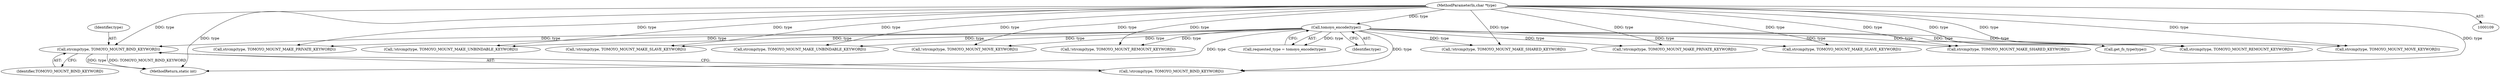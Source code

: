 digraph "0_linux_4e78c724d47e2342aa8fde61f6b8536f662f795f@pointer" {
"1000214" [label="(Call,strcmp(type, TOMOYO_MOUNT_BIND_KEYWORD))"];
"1000113" [label="(MethodParameterIn,char *type)"];
"1000147" [label="(Call,tomoyo_encode(type))"];
"1000217" [label="(Call,!strcmp(type, TOMOYO_MOUNT_MOVE_KEYWORD))"];
"1000197" [label="(Call,strcmp(type, TOMOYO_MOUNT_MAKE_PRIVATE_KEYWORD))"];
"1000191" [label="(Call,!strcmp(type, TOMOYO_MOUNT_MAKE_UNBINDABLE_KEYWORD))"];
"1000215" [label="(Identifier,type)"];
"1000392" [label="(MethodReturn,static int)"];
"1000201" [label="(Call,!strcmp(type, TOMOYO_MOUNT_MAKE_SLAVE_KEYWORD))"];
"1000213" [label="(Call,!strcmp(type, TOMOYO_MOUNT_BIND_KEYWORD))"];
"1000214" [label="(Call,strcmp(type, TOMOYO_MOUNT_BIND_KEYWORD))"];
"1000148" [label="(Identifier,type)"];
"1000216" [label="(Identifier,TOMOYO_MOUNT_BIND_KEYWORD)"];
"1000192" [label="(Call,strcmp(type, TOMOYO_MOUNT_MAKE_UNBINDABLE_KEYWORD))"];
"1000205" [label="(Call,!strcmp(type, TOMOYO_MOUNT_MAKE_SHARED_KEYWORD))"];
"1000196" [label="(Call,!strcmp(type, TOMOYO_MOUNT_MAKE_PRIVATE_KEYWORD))"];
"1000206" [label="(Call,strcmp(type, TOMOYO_MOUNT_MAKE_SHARED_KEYWORD))"];
"1000230" [label="(Call,get_fs_type(type))"];
"1000184" [label="(Call,strcmp(type, TOMOYO_MOUNT_REMOUNT_KEYWORD))"];
"1000113" [label="(MethodParameterIn,char *type)"];
"1000147" [label="(Call,tomoyo_encode(type))"];
"1000218" [label="(Call,strcmp(type, TOMOYO_MOUNT_MOVE_KEYWORD))"];
"1000145" [label="(Call,requested_type = tomoyo_encode(type))"];
"1000183" [label="(Call,!strcmp(type, TOMOYO_MOUNT_REMOUNT_KEYWORD))"];
"1000202" [label="(Call,strcmp(type, TOMOYO_MOUNT_MAKE_SLAVE_KEYWORD))"];
"1000214" -> "1000213"  [label="AST: "];
"1000214" -> "1000216"  [label="CFG: "];
"1000215" -> "1000214"  [label="AST: "];
"1000216" -> "1000214"  [label="AST: "];
"1000213" -> "1000214"  [label="CFG: "];
"1000214" -> "1000392"  [label="DDG: TOMOYO_MOUNT_BIND_KEYWORD"];
"1000214" -> "1000392"  [label="DDG: type"];
"1000113" -> "1000214"  [label="DDG: type"];
"1000147" -> "1000214"  [label="DDG: type"];
"1000113" -> "1000109"  [label="AST: "];
"1000113" -> "1000392"  [label="DDG: type"];
"1000113" -> "1000147"  [label="DDG: type"];
"1000113" -> "1000183"  [label="DDG: type"];
"1000113" -> "1000184"  [label="DDG: type"];
"1000113" -> "1000191"  [label="DDG: type"];
"1000113" -> "1000192"  [label="DDG: type"];
"1000113" -> "1000196"  [label="DDG: type"];
"1000113" -> "1000197"  [label="DDG: type"];
"1000113" -> "1000201"  [label="DDG: type"];
"1000113" -> "1000202"  [label="DDG: type"];
"1000113" -> "1000205"  [label="DDG: type"];
"1000113" -> "1000206"  [label="DDG: type"];
"1000113" -> "1000213"  [label="DDG: type"];
"1000113" -> "1000217"  [label="DDG: type"];
"1000113" -> "1000218"  [label="DDG: type"];
"1000113" -> "1000230"  [label="DDG: type"];
"1000147" -> "1000145"  [label="AST: "];
"1000147" -> "1000148"  [label="CFG: "];
"1000148" -> "1000147"  [label="AST: "];
"1000145" -> "1000147"  [label="CFG: "];
"1000147" -> "1000392"  [label="DDG: type"];
"1000147" -> "1000145"  [label="DDG: type"];
"1000147" -> "1000183"  [label="DDG: type"];
"1000147" -> "1000184"  [label="DDG: type"];
"1000147" -> "1000191"  [label="DDG: type"];
"1000147" -> "1000192"  [label="DDG: type"];
"1000147" -> "1000196"  [label="DDG: type"];
"1000147" -> "1000197"  [label="DDG: type"];
"1000147" -> "1000201"  [label="DDG: type"];
"1000147" -> "1000202"  [label="DDG: type"];
"1000147" -> "1000205"  [label="DDG: type"];
"1000147" -> "1000206"  [label="DDG: type"];
"1000147" -> "1000213"  [label="DDG: type"];
"1000147" -> "1000217"  [label="DDG: type"];
"1000147" -> "1000218"  [label="DDG: type"];
"1000147" -> "1000230"  [label="DDG: type"];
}
